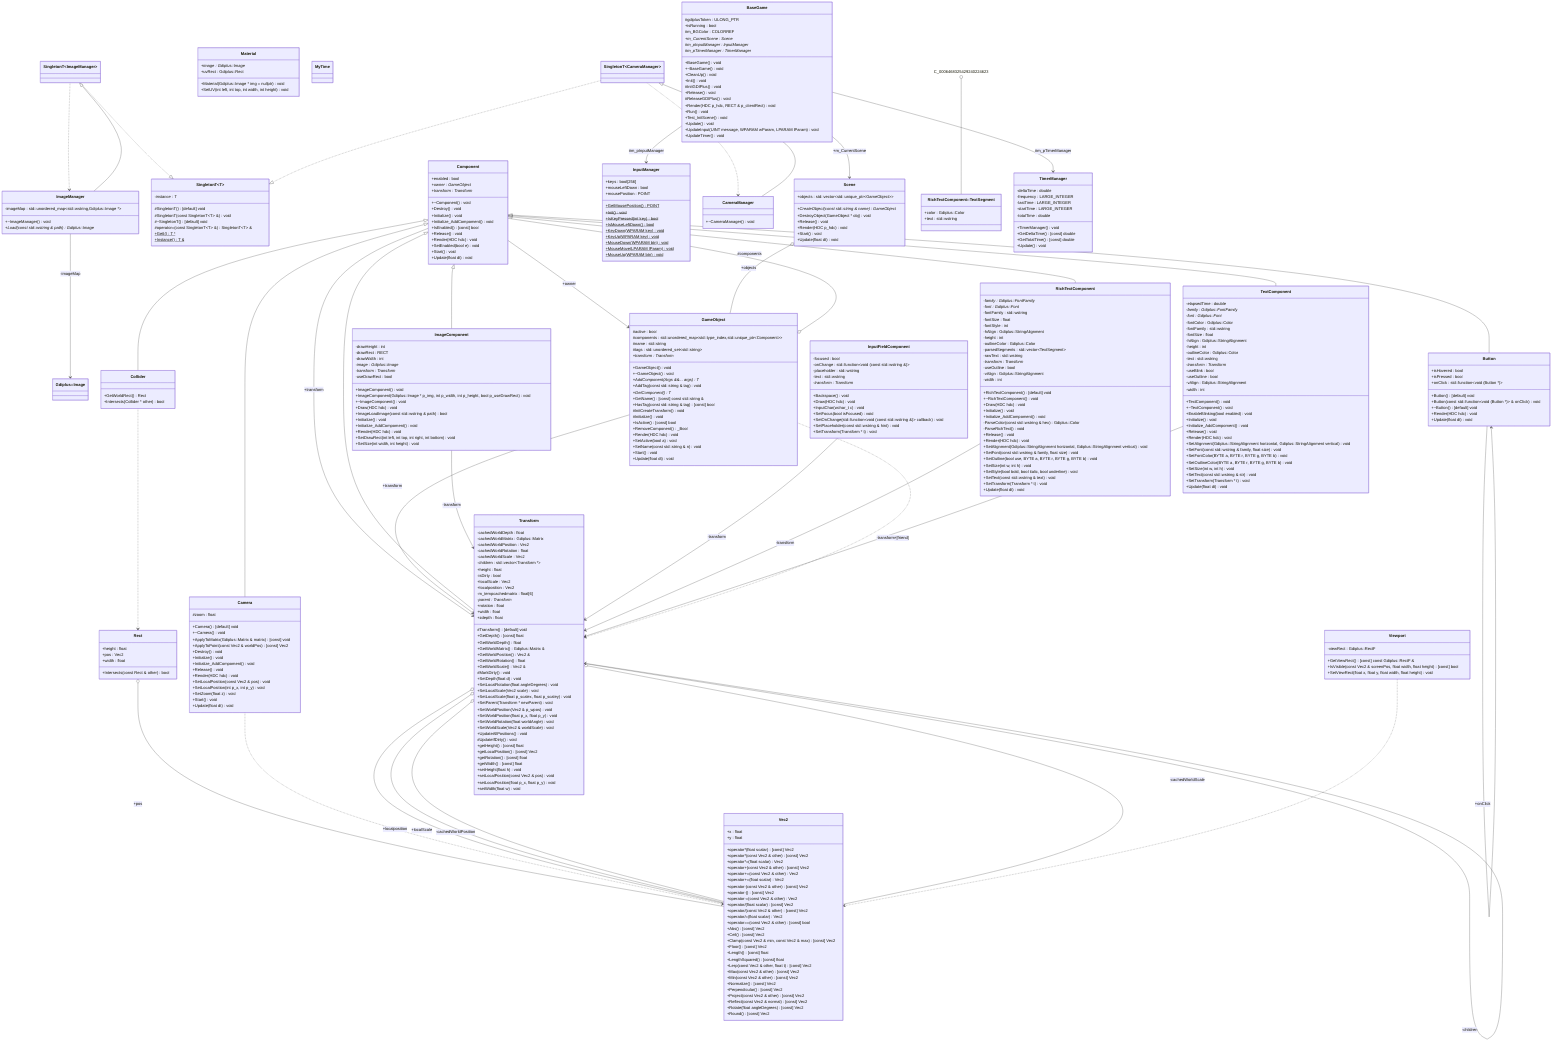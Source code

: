 classDiagram
    class C_0016480947060394780245["Vec2"]
    class C_0016480947060394780245 {
        +operator*(float scalar) [const] Vec2
        +operator*(const Vec2 & other) [const] Vec2
        +operator*=(float scalar) Vec2
        +operator+(const Vec2 & other) [const] Vec2
        +operator+=(const Vec2 & other) Vec2
        +operator+=(float scalar) Vec2
        +operator-(const Vec2 & other) [const] Vec2
        +operator-() [const] Vec2
        +operator-=(const Vec2 & other) Vec2
        +operator/(float scalar) [const] Vec2
        +operator/(const Vec2 & other) [const] Vec2
        +operator/=(float scalar) Vec2
        +operator==(const Vec2 & other) [const] bool
        +Abs() [const] Vec2
        +Ceil() [const] Vec2
        +Clamp(const Vec2 & min, const Vec2 & max) [const] Vec2
        +Floor() [const] Vec2
        +Length() [const] float
        +LengthSquared() [const] float
        +Lerp(const Vec2 & other, float t) [const] Vec2
        +Max(const Vec2 & other) [const] Vec2
        +Min(const Vec2 & other) [const] Vec2
        +Normalize() [const] Vec2
        +Perpendicular() [const] Vec2
        +Project(const Vec2 & other) [const] Vec2
        +Reflect(const Vec2 & normal) [const] Vec2
        +Rotate(float angleDegrees) [const] Vec2
        +Round() [const] Vec2
        +x : float
        +y : float
    }
    class C_0008364433741114752039["Rect"]
    class C_0008364433741114752039 {
        +Intersects(const Rect & other) bool
        +height : float
        +pos : Vec2
        +width : float
    }
    class C_0012021292812520796288["Component"]
    class C_0012021292812520796288 {
        +~Component() void
        +Destroy() void
        +Initialize() void
        +Initialize_AddCompoment() void
        +IsEnabled() [const] bool
        +Release() void
        +Render(HDC hdc) void
        +SetEnabled(bool e) void
        +Start() void
        +Update(float dt) void
        +enabled : bool
        +owner : GameObject *
        +transform : Transform *
    }
    class C_0000370005033936394450["Gdiplus::Image"]
    class C_0000370005033936394450 {
    }
    class C_0006111862596534002478["Camera"]
    class C_0006111862596534002478 {
        +Camera() [default] void
        +~Camera() void
        +ApplyToMatrix(Gdiplus::Matrix & matrix) [const] void
        +ApplyToPoint(const Vec2 & worldPos) [const] Vec2
        +Destroy() void
        +Initialize() void
        +Initialize_AddCompoment() void
        +Release() void
        +Render(HDC hdc) void
        +SetLocalPosition(const Vec2 & pos) void
        +SetLocalPosition(int p_x, int p_y) void
        +SetZoom(float z) void
        +Start() void
        +Update(float dt) void
        #zoom : float
    }
    class C_0010250684592540512228["GameObject"]
    class C_0010250684592540512228 {
        +GameObject() void
        +~GameObject() void
        +AddComponent<T,Args...>(Args &&... args) T *
        +AddTag(const std::string & tag) void
        +GetComponent<T>() T *
        +GetName() [const] const std::string &
        +HasTag(const std::string & tag) [const] bool
        #InitCreateTransform() void
        #Initialize() void
        +IsActive() [const] bool
        +RemoveComponent<T,Args...>() _Bool
        +Render(HDC hdc) void
        +SetActive(bool a) void
        +SetName(const std::string & n) void
        +Start() void
        +Update(float dt) void
        #active : bool
        #components : std::unordered_map&lt;std::type_index,std::unique_ptr&lt;Component&gt;&gt;
        #name : std::string
        #tags : std::unordered_set&lt;std::string&gt;
        +transform : Transform *
    }
    class C_0013979161094353040123["Transform"]
    class C_0013979161094353040123 {
        #Transform() [default] void
        +GetDepth() [const] float
        +GetWorldDepth() float
        +GetWorldMatrix() Gdiplus::Matrix &
        +GetWorldPosition() Vec2 &
        +GetWorldRotation() float
        +GetWorldScale() Vec2 &
        #MarkDirty() void
        +SetDepth(float d) void
        +SetLocalRotation(float angleDegrees) void
        +SetLocalScale(Vec2 scale) void
        +SetLocalScale(float p_scalex, float p_scaley) void
        +SetParent(Transform * newParent) void
        +SetWorldPosition(Vec2 & p_wpos) void
        +SetWorldPosition(float p_x, float p_y) void
        +SetWorldRotation(float worldAngle) void
        +SetWorldScale(Vec2 & worldScale) void
        +UpdateAllPositions() void
        #UpdateIfDirty() void
        +getHeight() [const] float
        +getLocalPosition() [const] Vec2
        +getRotation() [const] float
        +getWidth() [const] float
        +setHeight(float h) void
        +setLocalPosition(const Vec2 & pos) void
        +setLocalPosition(float p_x, float p_y) void
        +setWidth(float w) void
        -cachedWorldDepth : float
        -cachedWorldMatrix : Gdiplus::Matrix
        -cachedWorldPosition : Vec2
        -cachedWorldRotation : float
        -cachedWorldScale : Vec2
        -children : std::vector&lt;Transform *&gt;
        +height : float
        -isDirty : bool
        +localScale : Vec2
        +localposition : Vec2
        -m_tempcachedmatrix : float[6]
        -parent : Transform *
        +rotation : float
        +width : float
        +zdepth : float
    }
    class C_0014710440344490690589["Collider"]
    class C_0014710440344490690589 {
        +GetWorldRect() Rect
        +Intersects(Collider * other) bool
    }
    class C_0007426470158294810457["ImageComponent"]
    class C_0007426470158294810457 {
        +ImageComponent() void
        +ImageComponent(Gdiplus::Image * p_img, int p_width, int p_height, bool p_useDrawRect) void
        +~ImageComponent() void
        +Draw(HDC hdc) void
        +ImageLoadImage(const std::wstring & path) bool
        +Initialize() void
        +Initialize_AddCompoment() void
        +Render(HDC hdc) void
        +SetDrawRect(int left, int top, int right, int bottom) void
        +SetSize(int width, int height) void
        -drawHeight : int
        -drawRect : RECT
        -drawWidth : int
        -image : Gdiplus::Image *
        -transform : Transform *
        -useDrawRect : bool
    }
    class C_0011044441207668165372["SingletonT&lt;T&gt;"]
    class C_0011044441207668165372 {
        #SingletonT() [default] void
        #SingletonT(const SingletonT&lt;T&gt; &) void
        #~SingletonT() [default] void
        #operator=(const SingletonT&lt;T&gt; &) SingletonT&lt;T&gt; &
        +GetI() T *$
        +Instance() T &$
        -instance : T *
    }
    class C_0011492085545754070408["SingletonT&lt;ImageManager&gt;"]
    class C_0011492085545754070408 {
    }
    class C_0017393003743977498017["ImageManager"]
    class C_0017393003743977498017 {
        +~ImageManager() void
        +Load(const std::wstring & path) Gdiplus::Image *
        -imageMap : std::unordered_map&lt;std::wstring,Gdiplus::Image *&gt;
    }
    class C_0007529291253653007674["InputManager"]
    class C_0007529291253653007674 {
        +GetMousePosition() POINT$
        +Init() void$
        +IsKeyPressed(int key) bool$
        +IsMouseLeftDown() bool$
        +KeyDown(WPARAM key) void$
        +KeyUp(WPARAM key) void$
        +MouseDown(WPARAM btn) void$
        +MouseMove(LPARAM lParam) void$
        +MouseUp(WPARAM btn) void$
        +keys : bool[256]
        +mouseLeftDown : bool
        +mousePosition : POINT
    }
    class C_0012798265388312005056["Material"]
    class C_0012798265388312005056 {
        +Material(Gdiplus::Image * img = nullptr) void
        +SetUV(int left, int top, int width, int height) void
        +image : Gdiplus::Image *
        +uvRect : Gdiplus::Rect
    }
    class C_0012543508281110658058["MyTime"]
    class C_0012543508281110658058 {
    }
    class C_0012676504793219311971["Viewport"]
    class C_0012676504793219311971 {
        +GetViewRect() [const] const Gdiplus::RectF &
        +IsVisible(const Vec2 & screenPos, float width, float height) [const] bool
        +SetViewRect(float x, float y, float width, float height) void
        -viewRect : Gdiplus::RectF
    }
    class C_0013661311382128640226["SingletonT&lt;CameraManager&gt;"]
    class C_0013661311382128640226 {
    }
    class C_0010602408877764505757["CameraManager"]
    class C_0010602408877764505757 {
        +~CameraManager() void
    }
    class C_0005375663403181666835["Scene"]
    class C_0005375663403181666835 {
        +CreateObject(const std::string & name) GameObject *
        +DestroyObject(GameObject * obj) void
        +Release() void
        +Render(HDC p_hdc) void
        +Start() void
        +Update(float dt) void
        +objects : std::vector&lt;std::unique_ptr&lt;GameObject&gt;&gt;
    }
    class C_0000221405838615140689["Button"]
    class C_0000221405838615140689 {
        +Button() [default] void
        +Button(const std::function&lt;void &lpar;Button *&rpar;&gt; & onClick) void
        +~Button() [default] void
        +Render(HDC hdc) void
        +Update(float dt) void
        +isHovered : bool
        +isPressed : bool
        +onClick : std::function&lt;void &lpar;Button *&rpar;&gt;
    }
    class C_0014246112670391732192["InputFieldComponent"]
    class C_0014246112670391732192 {
        +Backspace() void
        +Draw(HDC hdc) void
        +InputChar(wchar_t c) void
        +SetFocus(bool isFocused) void
        +SetOnChange(std::function&lt;void &lpar;const std::wstring &&rpar;&gt; callback) void
        +SetPlaceholder(const std::wstring & hint) void
        +SetTransform(Transform * t) void
        -focused : bool
        -onChange : std::function&lt;void &lpar;const std::wstring &&rpar;&gt;
        -placeholder : std::wstring
        -text : std::wstring
        -transform : Transform *
    }
    class C_0006468325429240224623["RichTextComponent"]
    class C_0006468325429240224623 {
        +RichTextComponent() [default] void
        +~RichTextComponent() void
        +Draw(HDC hdc) void
        +Initialize() void
        +Initialize_AddCompoment() void
        -ParseColor(const std::wstring & hex) Gdiplus::Color
        -ParseRichText() void
        +Release() void
        +Render(HDC hdc) void
        +SetAlignment(Gdiplus::StringAlignment horizontal, Gdiplus::StringAlignment vertical) void
        +SetFont(const std::wstring & family, float size) void
        +SetOutline(bool use, BYTE a, BYTE r, BYTE g, BYTE b) void
        +SetSize(int w, int h) void
        +SetStyle(bool bold, bool italic, bool underline) void
        +SetText(const std::wstring & text) void
        +SetTransform(Transform * t) void
        +Update(float dt) void
        -family : Gdiplus::FontFamily *
        -font : Gdiplus::Font *
        -fontFamily : std::wstring
        -fontSize : float
        -fontStyle : int
        -hAlign : Gdiplus::StringAlignment
        -height : int
        -outlineColor : Gdiplus::Color
        -parsedSegments : std::vector&lt;TextSegment&gt;
        -rawText : std::wstring
        -transform : Transform *
        -useOutline : bool
        -vAlign : Gdiplus::StringAlignment
        -width : int
    }
    class C_0010200758658661813511["RichTextComponent::TextSegment"]
    class C_0010200758658661813511 {
        +color : Gdiplus::Color
        +text : std::wstring
    }
    class C_0012700147483782556045["TextComponent"]
    class C_0012700147483782556045 {
        +TextComponent() void
        +~TextComponent() void
        +EnableBlinking(bool enabled) void
        +Initialize() void
        +Initialize_AddCompoment() void
        +Release() void
        +Render(HDC hdc) void
        +SetAlignment(Gdiplus::StringAlignment horizontal, Gdiplus::StringAlignment vertical) void
        +SetFont(const std::wstring & family, float size) void
        +SetFontColor(BYTE a, BYTE r, BYTE g, BYTE b) void
        +SetOutlineColor(BYTE a, BYTE r, BYTE g, BYTE b) void
        +SetSize(int w, int h) void
        +SetText(const std::wstring & str) void
        +SetTransform(Transform * t) void
        +Update(float dt) void
        -elapsedTime : double
        -family : Gdiplus::FontFamily *
        -font : Gdiplus::Font *
        -fontColor : Gdiplus::Color
        -fontFamily : std::wstring
        -fontSize : float
        -hAlign : Gdiplus::StringAlignment
        -height : int
        -outlineColor : Gdiplus::Color
        -text : std::wstring
        -transform : Transform *
        -useBlink : bool
        -useOutline : bool
        -vAlign : Gdiplus::StringAlignment
        -width : int
    }
    class C_0005365101254653150826["BaseGame"]
    class C_0005365101254653150826 {
        +BaseGame() void
        +~BaseGame() void
        +CleanUp() void
        +Init() void
        #InitGDIPlus() void
        +Release() void
        #ReleaseGDIPlus() void
        +Render(HDC p_hdc, RECT & p_clientRect) void
        +Run() void
        +Test_InitScene() void
        +Update() void
        +UpdateInput(UINT message, WPARAM wParam, LPARAM lParam) void
        +UpdateTimer() void
        #gdiplusToken : ULONG_PTR
        +isRunning : bool
        #m_BGColor : COLORREF
        +m_CurrentScene : Scene *
        #m_pInputManager : InputManager *
        #m_pTimerManager : TimerManager *
    }
    class C_0006104864286880803545["TimerManager"]
    class C_0006104864286880803545 {
        +TimerManager() void
        +GetDeltaTime() [const] double
        +GetTotalTime() [const] double
        +Update() void
        -deltaTime : double
        -frequency : LARGE_INTEGER
        -lastTime : LARGE_INTEGER
        -startTime : LARGE_INTEGER
        -totalTime : double
    }
    C_0008364433741114752039 o-- C_0016480947060394780245 : +pos
    C_0012021292812520796288 --> C_0010250684592540512228 : +owner
    C_0012021292812520796288 --> C_0013979161094353040123 : +transform
    C_0006111862596534002478 ..> C_0016480947060394780245 : 
    C_0012021292812520796288 <|-- C_0006111862596534002478 : 
    C_0010250684592540512228 o-- C_0012021292812520796288 : #components
    C_0010250684592540512228 --> C_0013979161094353040123 : +transform
    C_0013979161094353040123 o-- C_0016480947060394780245 : +localposition
    C_0013979161094353040123 o-- C_0016480947060394780245 : +localScale
    C_0013979161094353040123 --> C_0013979161094353040123 : -parent
    C_0013979161094353040123 --> C_0013979161094353040123 : -children
    C_0013979161094353040123 o-- C_0016480947060394780245 : -cachedWorldPosition
    C_0013979161094353040123 o-- C_0016480947060394780245 : -cachedWorldScale
    C_0013979161094353040123 <.. C_0010250684592540512228 : +[friend]
    C_0012021292812520796288 <|-- C_0013979161094353040123 : 
    C_0014710440344490690589 ..> C_0008364433741114752039 : 
    C_0012021292812520796288 <|-- C_0014710440344490690589 : 
    C_0007426470158294810457 --> C_0013979161094353040123 : -transform
    C_0012021292812520796288 <|-- C_0007426470158294810457 : 
    C_0011492085545754070408 ..> C_0017393003743977498017 : 
    C_0011492085545754070408 ..|> C_0011044441207668165372 : 
    C_0017393003743977498017 --> C_0000370005033936394450 : -imageMap
    C_0011492085545754070408 <|-- C_0017393003743977498017 : 
    C_0012676504793219311971 ..> C_0016480947060394780245 : 
    C_0013661311382128640226 ..> C_0010602408877764505757 : 
    C_0013661311382128640226 ..|> C_0011044441207668165372 : 
    C_0013661311382128640226 <|-- C_0010602408877764505757 : 
    C_0005375663403181666835 o-- C_0010250684592540512228 : +objects
    C_0000221405838615140689 --> C_0000221405838615140689 : +onClick
    C_0012021292812520796288 <|-- C_0000221405838615140689 : 
    C_0014246112670391732192 --> C_0013979161094353040123 : -transform
    C_0006468325429240224623 --> C_0013979161094353040123 : -transform
    C_0012021292812520796288 <|-- C_0006468325429240224623 : 
    C_0006468325429240224623 ()-- C_0010200758658661813511 : 
    C_0012700147483782556045 --> C_0013979161094353040123 : -transform
    C_0012021292812520796288 <|-- C_0012700147483782556045 : 
    C_0005365101254653150826 --> C_0005375663403181666835 : +m_CurrentScene
    C_0005365101254653150826 --> C_0006104864286880803545 : #m_pTimerManager
    C_0005365101254653150826 --> C_0007529291253653007674 : #m_pInputManager

%% Generated with clang-uml, version 0.6.2
%% LLVM version clang version 20.1.7 (https://github.com/llvm/llvm-project.git 6146a88f60492b520a36f8f8f3231e15f3cc6082)